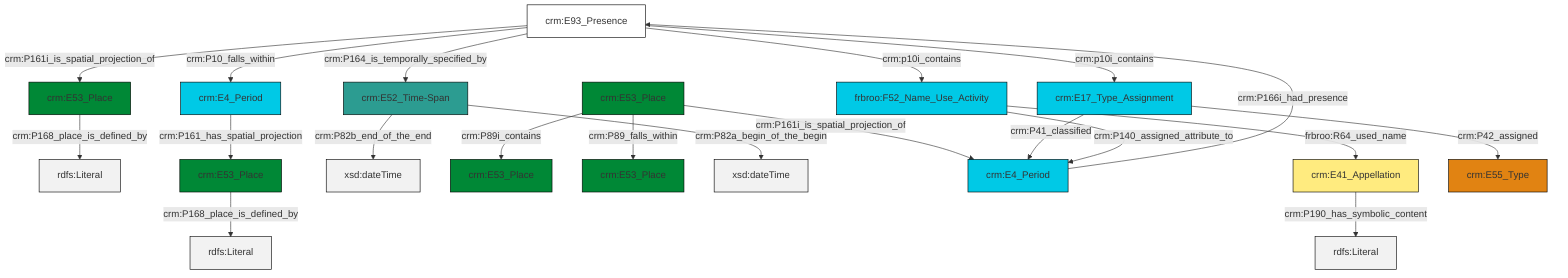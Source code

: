 graph TD
classDef Literal fill:#f2f2f2,stroke:#000000;
classDef CRM_Entity fill:#FFFFFF,stroke:#000000;
classDef Temporal_Entity fill:#00C9E6, stroke:#000000;
classDef Type fill:#E18312, stroke:#000000;
classDef Time-Span fill:#2C9C91, stroke:#000000;
classDef Appellation fill:#FFEB7F, stroke:#000000;
classDef Place fill:#008836, stroke:#000000;
classDef Persistent_Item fill:#B266B2, stroke:#000000;
classDef Conceptual_Object fill:#FFD700, stroke:#000000;
classDef Physical_Thing fill:#D2B48C, stroke:#000000;
classDef Actor fill:#f58aad, stroke:#000000;
classDef PC_Classes fill:#4ce600, stroke:#000000;
classDef Multi fill:#cccccc,stroke:#000000;

2["crm:E53_Place"]:::Place -->|crm:P168_place_is_defined_by| 3[rdfs:Literal]:::Literal
6["crm:E93_Presence"]:::CRM_Entity -->|crm:P10_falls_within| 0["crm:E4_Period"]:::Temporal_Entity
0["crm:E4_Period"]:::Temporal_Entity -->|crm:P161_has_spatial_projection| 8["crm:E53_Place"]:::Place
4["crm:E52_Time-Span"]:::Time-Span -->|crm:P82b_end_of_the_end| 9[xsd:dateTime]:::Literal
8["crm:E53_Place"]:::Place -->|crm:P168_place_is_defined_by| 12[rdfs:Literal]:::Literal
4["crm:E52_Time-Span"]:::Time-Span -->|crm:P82a_begin_of_the_begin| 15[xsd:dateTime]:::Literal
16["crm:E53_Place"]:::Place -->|crm:P89_falls_within| 13["crm:E53_Place"]:::Place
16["crm:E53_Place"]:::Place -->|crm:P161i_is_spatial_projection_of| 17["crm:E4_Period"]:::Temporal_Entity
6["crm:E93_Presence"]:::CRM_Entity -->|crm:p10i_contains| 19["frbroo:F52_Name_Use_Activity"]:::Temporal_Entity
6["crm:E93_Presence"]:::CRM_Entity -->|crm:p10i_contains| 20["crm:E17_Type_Assignment"]:::Temporal_Entity
20["crm:E17_Type_Assignment"]:::Temporal_Entity -->|crm:P41_classified| 17["crm:E4_Period"]:::Temporal_Entity
17["crm:E4_Period"]:::Temporal_Entity -->|crm:P166i_had_presence| 6["crm:E93_Presence"]:::CRM_Entity
16["crm:E53_Place"]:::Place -->|crm:P89i_contains| 10["crm:E53_Place"]:::Place
19["frbroo:F52_Name_Use_Activity"]:::Temporal_Entity -->|frbroo:R64_used_name| 23["crm:E41_Appellation"]:::Appellation
6["crm:E93_Presence"]:::CRM_Entity -->|crm:P161i_is_spatial_projection_of| 2["crm:E53_Place"]:::Place
19["frbroo:F52_Name_Use_Activity"]:::Temporal_Entity -->|crm:P140_assigned_attribute_to| 17["crm:E4_Period"]:::Temporal_Entity
6["crm:E93_Presence"]:::CRM_Entity -->|crm:P164_is_temporally_specified_by| 4["crm:E52_Time-Span"]:::Time-Span
23["crm:E41_Appellation"]:::Appellation -->|crm:P190_has_symbolic_content| 28[rdfs:Literal]:::Literal
20["crm:E17_Type_Assignment"]:::Temporal_Entity -->|crm:P42_assigned| 29["crm:E55_Type"]:::Type